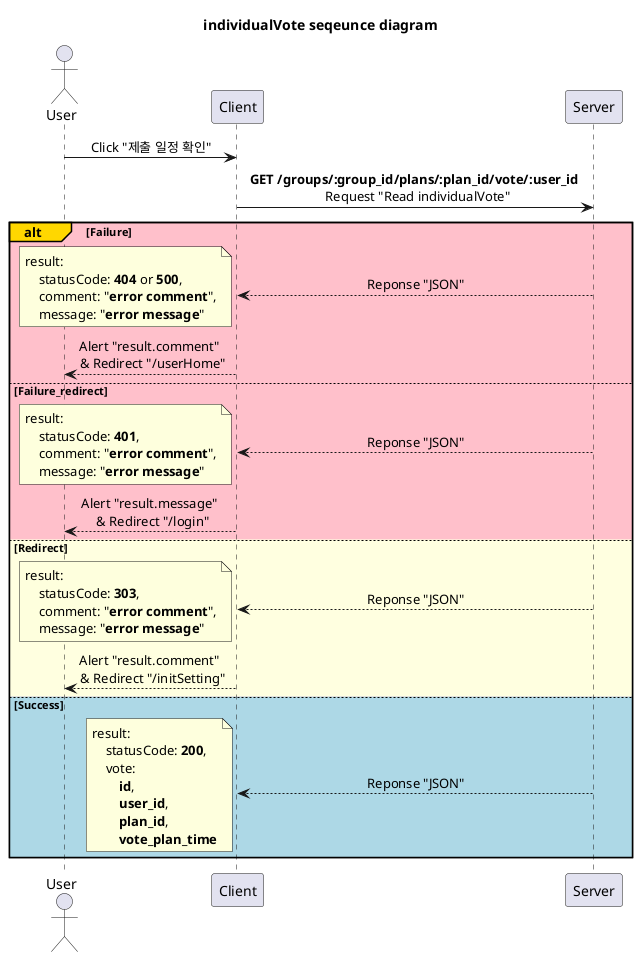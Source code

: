 @startuml individualVote
'http://localhost:3000/plan/:id

title individualVote seqeunce diagram

skinparam SequenceMessageAlignment center

participant Server order 30
participant Client order 20
actor User order 10

User -> Client: Click "제출 일정 확인"

Client -> Server: **GET /groups/:group_id/plans/:plan_id/vote/:user_id** \n Request "Read individualVote"

alt#Gold #Pink Failure
    Client <-- Server: Reponse "JSON"
    note left
        result:
            statusCode: **404** or **500**,
            comment: "**error comment**",
            message: "**error message**"
    end note
    User <-- Client: Alert "result.comment" \n & Redirect "/userHome"

else #Pink Failure_redirect
    Client <-- Server: Reponse "JSON"
    note left
        result:
            statusCode: **401**,
            comment: "**error comment**",
            message: "**error message**"
    end note
    User <-- Client: Alert "result.message" \n & Redirect "/login"

else #LightYellow Redirect
    Client <-- Server: Reponse "JSON"
    note left
        result:
            statusCode: **303**,
            comment: "**error comment**",
            message: "**error message**"
    end note
    User <-- Client: Alert "result.comment" \n & Redirect "/initSetting"

else #LightBlue Success
    Client <-- Server: Reponse "JSON"
    note left
        result:
            statusCode: **200**,
            vote:
                **id**,
                **user_id**,
                **plan_id**,
                **vote_plan_time**
    end note

end

@enduml